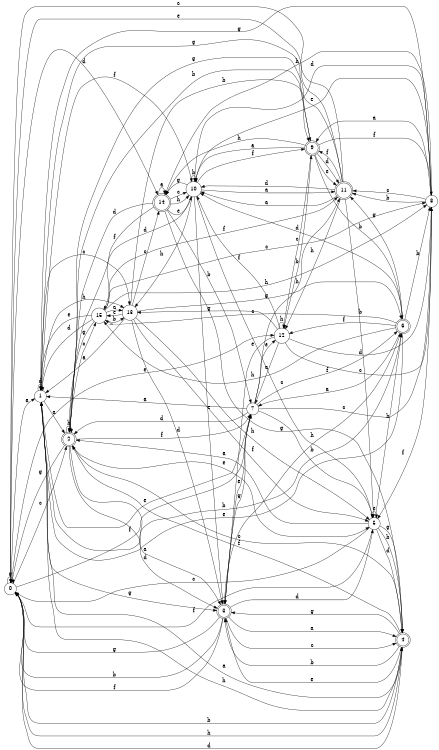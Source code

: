 digraph n13_7 {
__start0 [label="" shape="none"];

rankdir=LR;
size="8,5";

s0 [style="filled", color="black", fillcolor="white" shape="circle", label="0"];
s1 [style="filled", color="black", fillcolor="white" shape="circle", label="1"];
s2 [style="rounded,filled", color="black", fillcolor="white" shape="doublecircle", label="2"];
s3 [style="rounded,filled", color="black", fillcolor="white" shape="doublecircle", label="3"];
s4 [style="rounded,filled", color="black", fillcolor="white" shape="doublecircle", label="4"];
s5 [style="filled", color="black", fillcolor="white" shape="circle", label="5"];
s6 [style="rounded,filled", color="black", fillcolor="white" shape="doublecircle", label="6"];
s7 [style="filled", color="black", fillcolor="white" shape="circle", label="7"];
s8 [style="filled", color="black", fillcolor="white" shape="circle", label="8"];
s9 [style="rounded,filled", color="black", fillcolor="white" shape="doublecircle", label="9"];
s10 [style="filled", color="black", fillcolor="white" shape="circle", label="10"];
s11 [style="rounded,filled", color="black", fillcolor="white" shape="doublecircle", label="11"];
s12 [style="filled", color="black", fillcolor="white" shape="circle", label="12"];
s13 [style="filled", color="black", fillcolor="white" shape="circle", label="13"];
s14 [style="rounded,filled", color="black", fillcolor="white" shape="doublecircle", label="14"];
s15 [style="filled", color="black", fillcolor="white" shape="circle", label="15"];
s0 -> s1 [label="a"];
s0 -> s4 [label="b"];
s0 -> s2 [label="c"];
s0 -> s14 [label="d"];
s0 -> s12 [label="e"];
s0 -> s7 [label="f"];
s0 -> s0 [label="g"];
s0 -> s4 [label="h"];
s1 -> s2 [label="a"];
s1 -> s6 [label="b"];
s1 -> s13 [label="c"];
s1 -> s1 [label="d"];
s1 -> s7 [label="e"];
s1 -> s10 [label="f"];
s1 -> s3 [label="g"];
s1 -> s13 [label="h"];
s2 -> s3 [label="a"];
s2 -> s9 [label="b"];
s2 -> s15 [label="c"];
s2 -> s3 [label="d"];
s2 -> s5 [label="e"];
s2 -> s7 [label="f"];
s2 -> s0 [label="g"];
s2 -> s2 [label="h"];
s3 -> s4 [label="a"];
s3 -> s0 [label="b"];
s3 -> s4 [label="c"];
s3 -> s5 [label="d"];
s3 -> s7 [label="e"];
s3 -> s0 [label="f"];
s3 -> s0 [label="g"];
s3 -> s6 [label="h"];
s4 -> s1 [label="a"];
s4 -> s3 [label="b"];
s4 -> s2 [label="c"];
s4 -> s0 [label="d"];
s4 -> s3 [label="e"];
s4 -> s2 [label="f"];
s4 -> s3 [label="g"];
s4 -> s1 [label="h"];
s5 -> s2 [label="a"];
s5 -> s4 [label="b"];
s5 -> s0 [label="c"];
s5 -> s4 [label="d"];
s5 -> s5 [label="e"];
s5 -> s0 [label="f"];
s5 -> s4 [label="g"];
s5 -> s6 [label="h"];
s6 -> s7 [label="a"];
s6 -> s8 [label="b"];
s6 -> s15 [label="c"];
s6 -> s10 [label="d"];
s6 -> s1 [label="e"];
s6 -> s12 [label="f"];
s6 -> s11 [label="g"];
s6 -> s15 [label="h"];
s7 -> s1 [label="a"];
s7 -> s5 [label="b"];
s7 -> s8 [label="c"];
s7 -> s2 [label="d"];
s7 -> s12 [label="e"];
s7 -> s6 [label="f"];
s7 -> s3 [label="g"];
s7 -> s11 [label="h"];
s8 -> s9 [label="a"];
s8 -> s11 [label="b"];
s8 -> s11 [label="c"];
s8 -> s10 [label="d"];
s8 -> s10 [label="e"];
s8 -> s5 [label="f"];
s8 -> s1 [label="g"];
s8 -> s14 [label="h"];
s9 -> s10 [label="a"];
s9 -> s6 [label="b"];
s9 -> s12 [label="c"];
s9 -> s11 [label="d"];
s9 -> s11 [label="e"];
s9 -> s8 [label="f"];
s9 -> s2 [label="g"];
s9 -> s14 [label="h"];
s10 -> s11 [label="a"];
s10 -> s10 [label="b"];
s10 -> s5 [label="c"];
s10 -> s15 [label="d"];
s10 -> s3 [label="e"];
s10 -> s9 [label="f"];
s10 -> s14 [label="g"];
s10 -> s13 [label="h"];
s11 -> s10 [label="a"];
s11 -> s5 [label="b"];
s11 -> s0 [label="c"];
s11 -> s10 [label="d"];
s11 -> s0 [label="e"];
s11 -> s9 [label="f"];
s11 -> s1 [label="g"];
s11 -> s12 [label="h"];
s12 -> s7 [label="a"];
s12 -> s9 [label="b"];
s12 -> s8 [label="c"];
s12 -> s8 [label="d"];
s12 -> s3 [label="e"];
s12 -> s10 [label="f"];
s12 -> s13 [label="g"];
s12 -> s12 [label="h"];
s13 -> s1 [label="a"];
s13 -> s9 [label="b"];
s13 -> s14 [label="c"];
s13 -> s3 [label="d"];
s13 -> s15 [label="e"];
s13 -> s5 [label="f"];
s13 -> s6 [label="g"];
s13 -> s5 [label="h"];
s14 -> s14 [label="a"];
s14 -> s7 [label="b"];
s14 -> s10 [label="c"];
s14 -> s2 [label="d"];
s14 -> s10 [label="e"];
s14 -> s2 [label="f"];
s14 -> s4 [label="g"];
s14 -> s10 [label="h"];
s15 -> s13 [label="a"];
s15 -> s13 [label="b"];
s15 -> s8 [label="c"];
s15 -> s1 [label="d"];
s15 -> s1 [label="e"];
s15 -> s11 [label="f"];
s15 -> s2 [label="g"];
s15 -> s8 [label="h"];

}